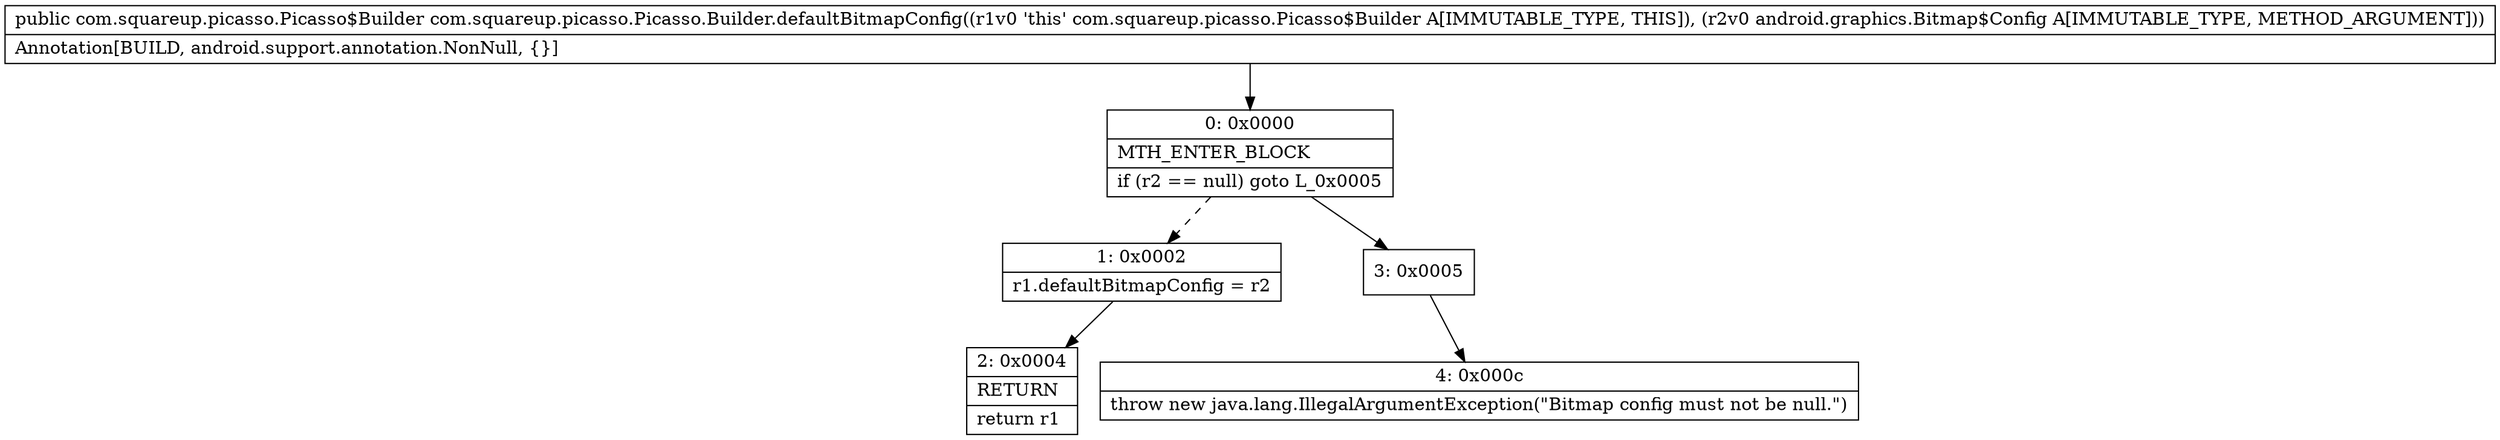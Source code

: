 digraph "CFG forcom.squareup.picasso.Picasso.Builder.defaultBitmapConfig(Landroid\/graphics\/Bitmap$Config;)Lcom\/squareup\/picasso\/Picasso$Builder;" {
Node_0 [shape=record,label="{0\:\ 0x0000|MTH_ENTER_BLOCK\l|if (r2 == null) goto L_0x0005\l}"];
Node_1 [shape=record,label="{1\:\ 0x0002|r1.defaultBitmapConfig = r2\l}"];
Node_2 [shape=record,label="{2\:\ 0x0004|RETURN\l|return r1\l}"];
Node_3 [shape=record,label="{3\:\ 0x0005}"];
Node_4 [shape=record,label="{4\:\ 0x000c|throw new java.lang.IllegalArgumentException(\"Bitmap config must not be null.\")\l}"];
MethodNode[shape=record,label="{public com.squareup.picasso.Picasso$Builder com.squareup.picasso.Picasso.Builder.defaultBitmapConfig((r1v0 'this' com.squareup.picasso.Picasso$Builder A[IMMUTABLE_TYPE, THIS]), (r2v0 android.graphics.Bitmap$Config A[IMMUTABLE_TYPE, METHOD_ARGUMENT]))  | Annotation[BUILD, android.support.annotation.NonNull, \{\}]\l}"];
MethodNode -> Node_0;
Node_0 -> Node_1[style=dashed];
Node_0 -> Node_3;
Node_1 -> Node_2;
Node_3 -> Node_4;
}

